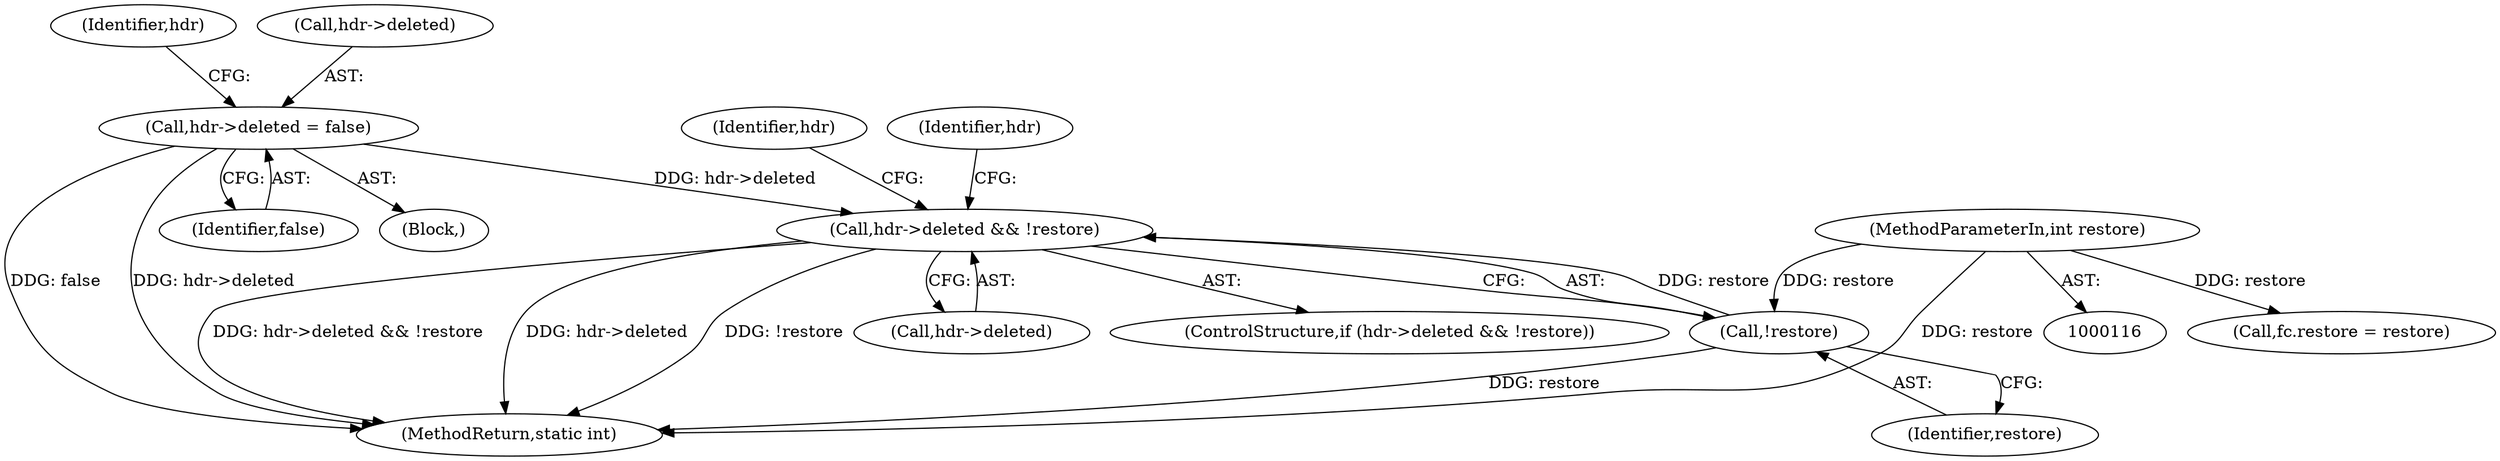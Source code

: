 digraph "0_neomutt_9e927affe3a021175f354af5fa01d22657c20585@API" {
"1000476" [label="(Call,hdr->deleted && !restore)"];
"1000670" [label="(Call,hdr->deleted = false)"];
"1000480" [label="(Call,!restore)"];
"1000121" [label="(MethodParameterIn,int restore)"];
"1000485" [label="(Identifier,hdr)"];
"1000503" [label="(Identifier,hdr)"];
"1000477" [label="(Call,hdr->deleted)"];
"1000178" [label="(Call,fc.restore = restore)"];
"1000476" [label="(Call,hdr->deleted && !restore)"];
"1000392" [label="(Block,)"];
"1000677" [label="(Identifier,hdr)"];
"1000475" [label="(ControlStructure,if (hdr->deleted && !restore))"];
"1000670" [label="(Call,hdr->deleted = false)"];
"1000481" [label="(Identifier,restore)"];
"1000824" [label="(MethodReturn,static int)"];
"1000674" [label="(Identifier,false)"];
"1000480" [label="(Call,!restore)"];
"1000121" [label="(MethodParameterIn,int restore)"];
"1000671" [label="(Call,hdr->deleted)"];
"1000476" -> "1000475"  [label="AST: "];
"1000476" -> "1000477"  [label="CFG: "];
"1000476" -> "1000480"  [label="CFG: "];
"1000477" -> "1000476"  [label="AST: "];
"1000480" -> "1000476"  [label="AST: "];
"1000485" -> "1000476"  [label="CFG: "];
"1000503" -> "1000476"  [label="CFG: "];
"1000476" -> "1000824"  [label="DDG: hdr->deleted && !restore"];
"1000476" -> "1000824"  [label="DDG: hdr->deleted"];
"1000476" -> "1000824"  [label="DDG: !restore"];
"1000670" -> "1000476"  [label="DDG: hdr->deleted"];
"1000480" -> "1000476"  [label="DDG: restore"];
"1000670" -> "1000392"  [label="AST: "];
"1000670" -> "1000674"  [label="CFG: "];
"1000671" -> "1000670"  [label="AST: "];
"1000674" -> "1000670"  [label="AST: "];
"1000677" -> "1000670"  [label="CFG: "];
"1000670" -> "1000824"  [label="DDG: false"];
"1000670" -> "1000824"  [label="DDG: hdr->deleted"];
"1000480" -> "1000481"  [label="CFG: "];
"1000481" -> "1000480"  [label="AST: "];
"1000480" -> "1000824"  [label="DDG: restore"];
"1000121" -> "1000480"  [label="DDG: restore"];
"1000121" -> "1000116"  [label="AST: "];
"1000121" -> "1000824"  [label="DDG: restore"];
"1000121" -> "1000178"  [label="DDG: restore"];
}
